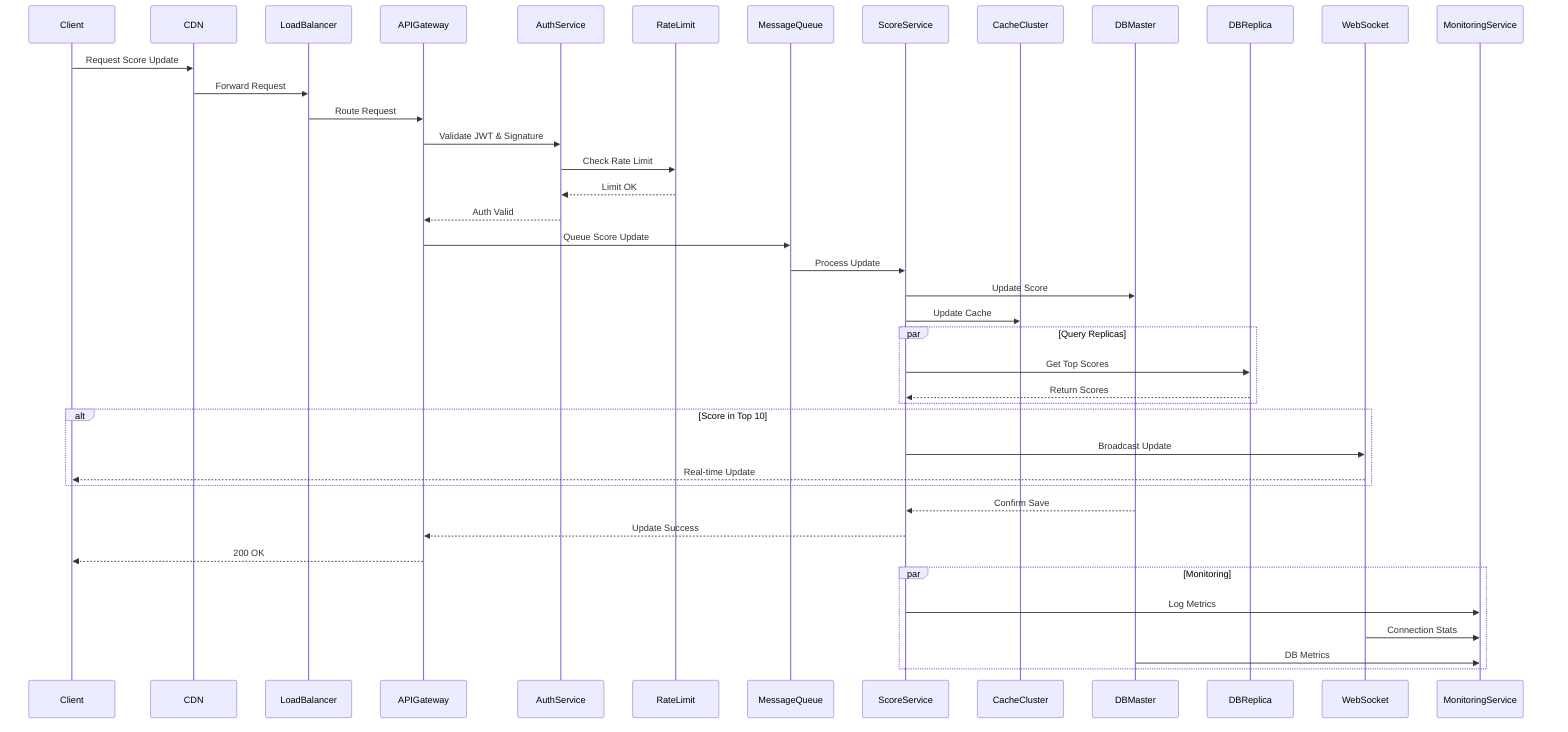 sequenceDiagram
    participant Client
    participant CDN
    participant LoadBalancer
    participant APIGateway
    participant AuthService
    participant RateLimit
    participant MessageQueue
    participant ScoreService
    participant CacheCluster
    participant DBMaster
    participant DBReplica
    participant WebSocket
    participant MonitoringService

    Client->>CDN: Request Score Update
    CDN->>LoadBalancer: Forward Request
    LoadBalancer->>APIGateway: Route Request
    
    APIGateway->>AuthService: Validate JWT & Signature
    AuthService->>RateLimit: Check Rate Limit
    RateLimit-->>AuthService: Limit OK
    AuthService-->>APIGateway: Auth Valid
    
    APIGateway->>MessageQueue: Queue Score Update
    MessageQueue->>ScoreService: Process Update
    
    ScoreService->>DBMaster: Update Score
    ScoreService->>CacheCluster: Update Cache
    
    par Query Replicas
        ScoreService->>DBReplica: Get Top Scores
        DBReplica-->>ScoreService: Return Scores
    end
    
    alt Score in Top 10
        ScoreService->>WebSocket: Broadcast Update
        WebSocket-->>Client: Real-time Update
    end
    
    DBMaster-->>ScoreService: Confirm Save
    ScoreService-->>APIGateway: Update Success
    APIGateway-->>Client: 200 OK

    par Monitoring
        ScoreService->>MonitoringService: Log Metrics
        WebSocket->>MonitoringService: Connection Stats
        DBMaster->>MonitoringService: DB Metrics
    end